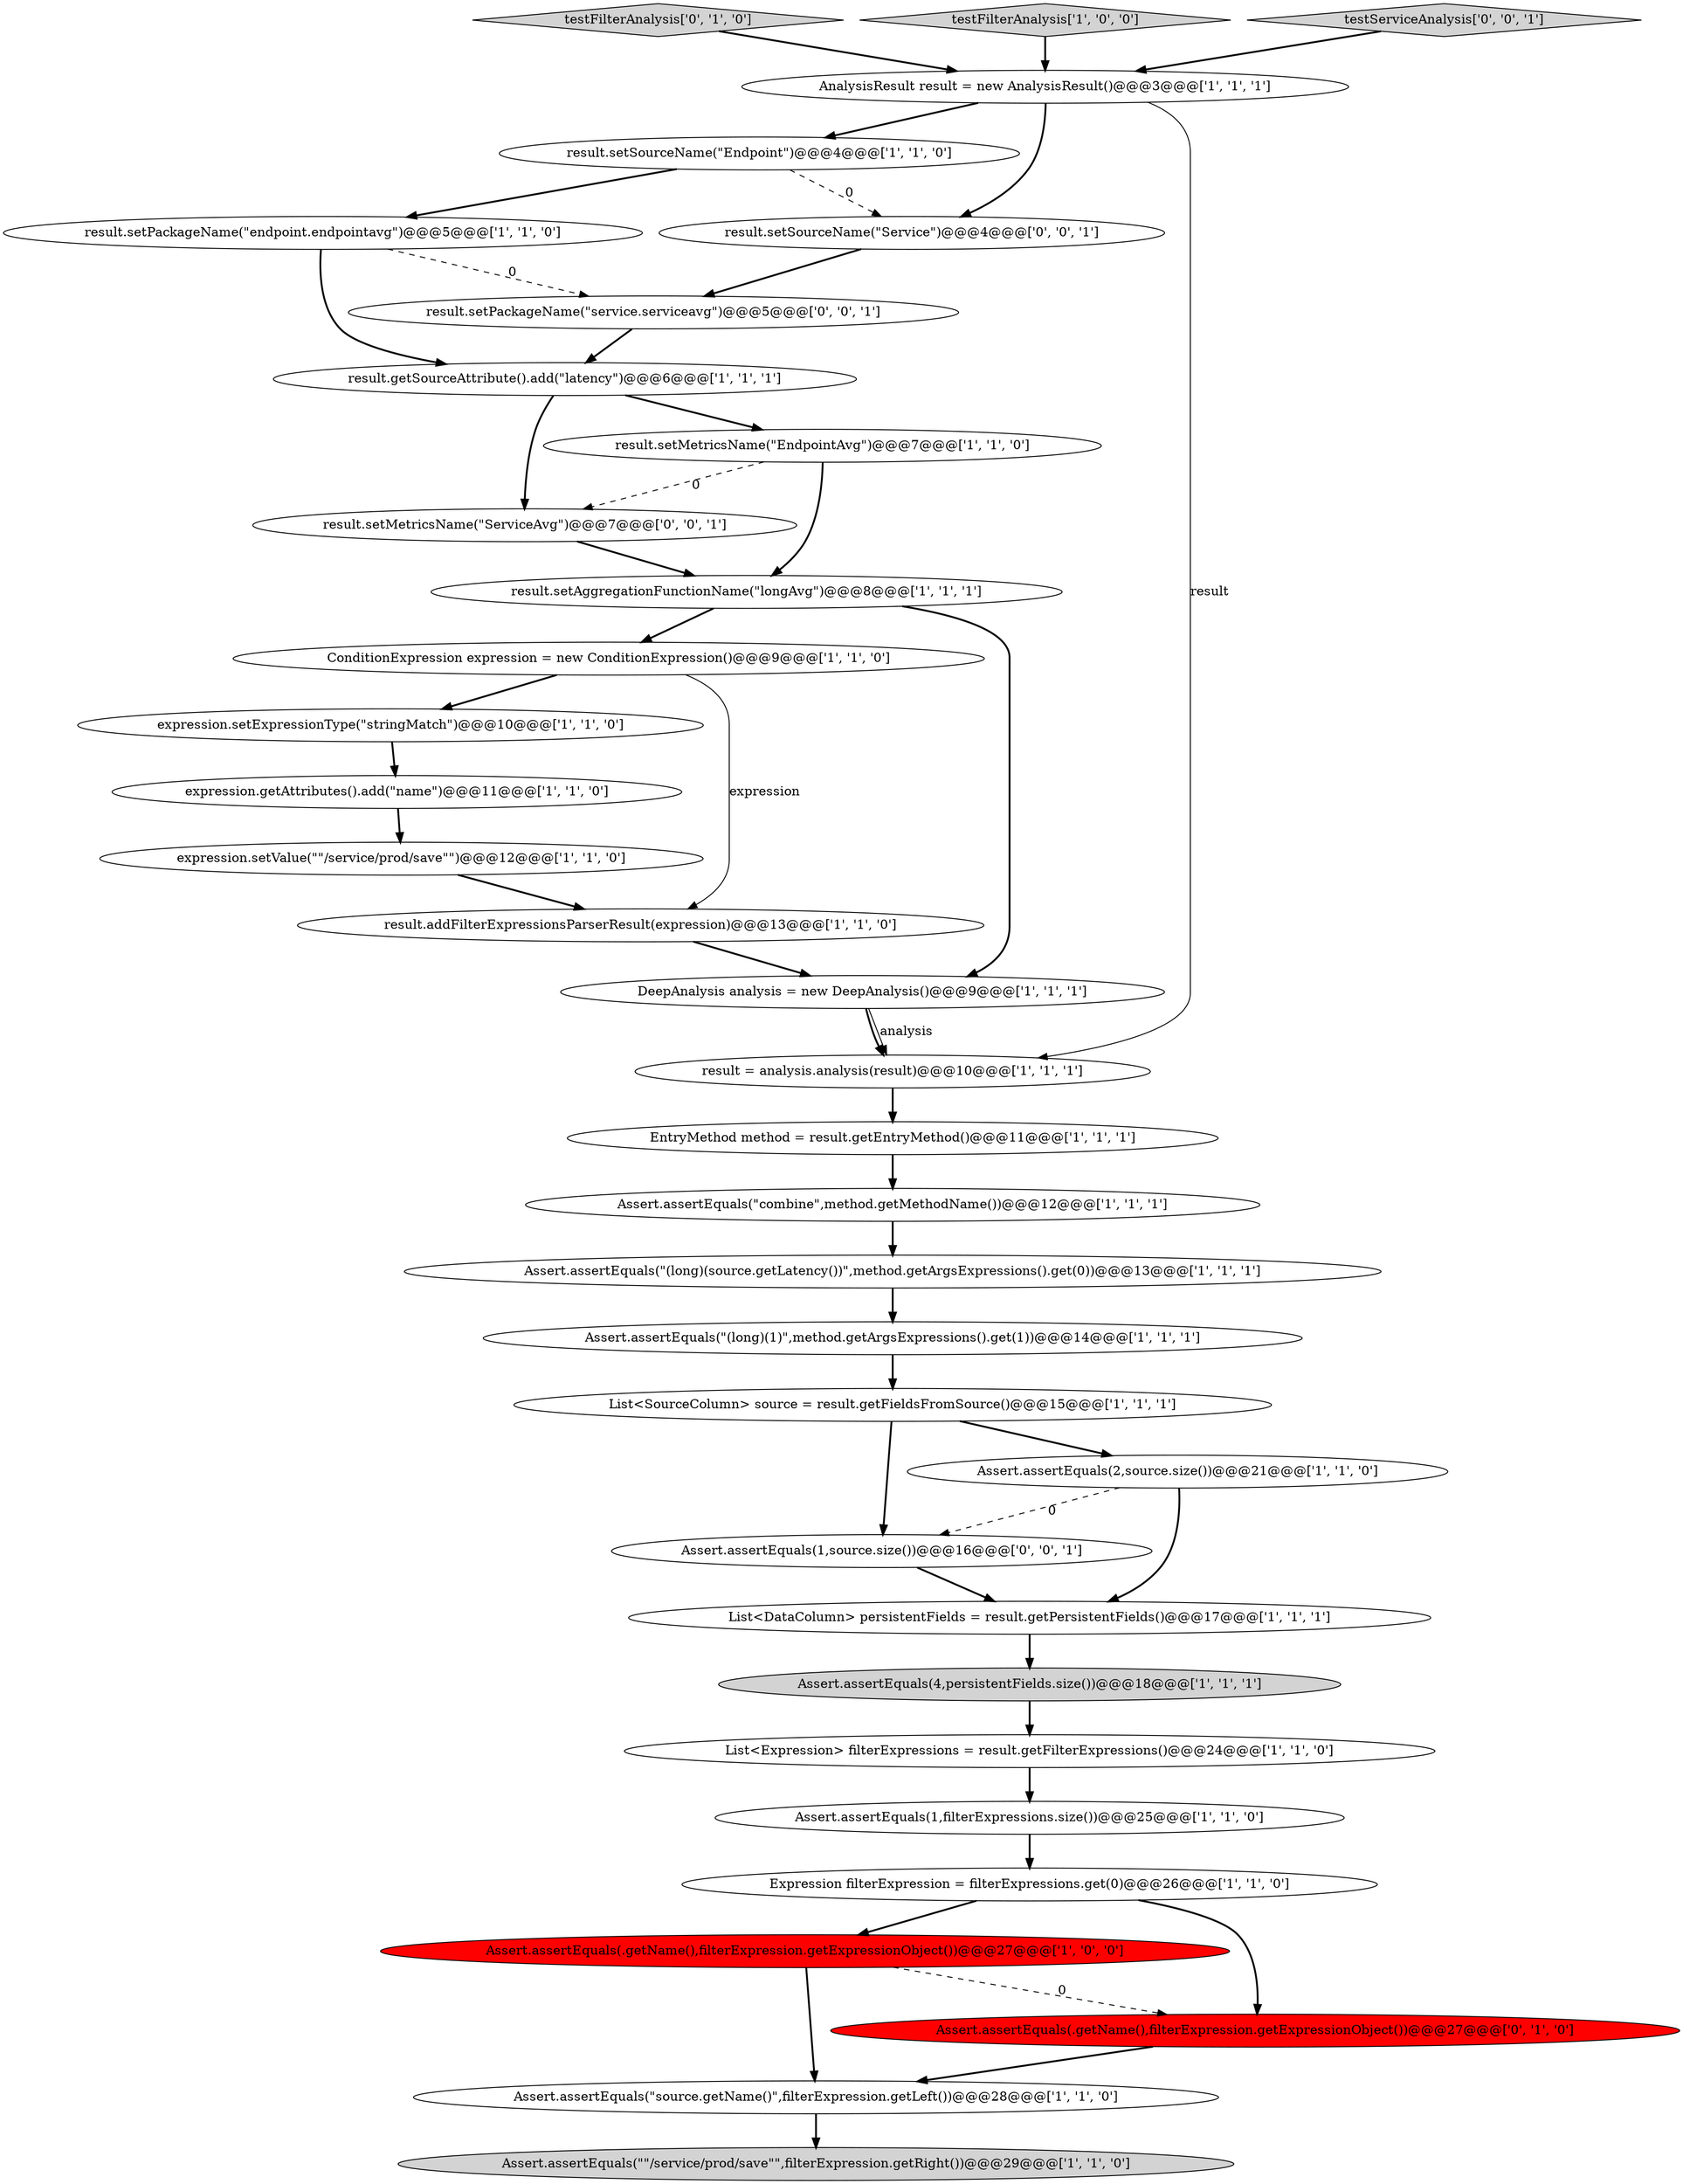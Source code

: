 digraph {
9 [style = filled, label = "List<Expression> filterExpressions = result.getFilterExpressions()@@@24@@@['1', '1', '0']", fillcolor = white, shape = ellipse image = "AAA0AAABBB1BBB"];
19 [style = filled, label = "expression.getAttributes().add(\"name\")@@@11@@@['1', '1', '0']", fillcolor = white, shape = ellipse image = "AAA0AAABBB1BBB"];
2 [style = filled, label = "Assert.assertEquals(.getName(),filterExpression.getExpressionObject())@@@27@@@['1', '0', '0']", fillcolor = red, shape = ellipse image = "AAA1AAABBB1BBB"];
22 [style = filled, label = "result.setPackageName(\"endpoint.endpointavg\")@@@5@@@['1', '1', '0']", fillcolor = white, shape = ellipse image = "AAA0AAABBB1BBB"];
28 [style = filled, label = "testFilterAnalysis['0', '1', '0']", fillcolor = lightgray, shape = diamond image = "AAA0AAABBB2BBB"];
5 [style = filled, label = "expression.setValue(\"\"/service/prod/save\"\")@@@12@@@['1', '1', '0']", fillcolor = white, shape = ellipse image = "AAA0AAABBB1BBB"];
10 [style = filled, label = "result.getSourceAttribute().add(\"latency\")@@@6@@@['1', '1', '1']", fillcolor = white, shape = ellipse image = "AAA0AAABBB1BBB"];
26 [style = filled, label = "List<DataColumn> persistentFields = result.getPersistentFields()@@@17@@@['1', '1', '1']", fillcolor = white, shape = ellipse image = "AAA0AAABBB1BBB"];
12 [style = filled, label = "Assert.assertEquals(\"(long)(1)\",method.getArgsExpressions().get(1))@@@14@@@['1', '1', '1']", fillcolor = white, shape = ellipse image = "AAA0AAABBB1BBB"];
6 [style = filled, label = "testFilterAnalysis['1', '0', '0']", fillcolor = lightgray, shape = diamond image = "AAA0AAABBB1BBB"];
25 [style = filled, label = "ConditionExpression expression = new ConditionExpression()@@@9@@@['1', '1', '0']", fillcolor = white, shape = ellipse image = "AAA0AAABBB1BBB"];
15 [style = filled, label = "result.setSourceName(\"Endpoint\")@@@4@@@['1', '1', '0']", fillcolor = white, shape = ellipse image = "AAA0AAABBB1BBB"];
8 [style = filled, label = "Assert.assertEquals(\"combine\",method.getMethodName())@@@12@@@['1', '1', '1']", fillcolor = white, shape = ellipse image = "AAA0AAABBB1BBB"];
32 [style = filled, label = "Assert.assertEquals(1,source.size())@@@16@@@['0', '0', '1']", fillcolor = white, shape = ellipse image = "AAA0AAABBB3BBB"];
33 [style = filled, label = "result.setMetricsName(\"ServiceAvg\")@@@7@@@['0', '0', '1']", fillcolor = white, shape = ellipse image = "AAA0AAABBB3BBB"];
4 [style = filled, label = "result = analysis.analysis(result)@@@10@@@['1', '1', '1']", fillcolor = white, shape = ellipse image = "AAA0AAABBB1BBB"];
29 [style = filled, label = "Assert.assertEquals(.getName(),filterExpression.getExpressionObject())@@@27@@@['0', '1', '0']", fillcolor = red, shape = ellipse image = "AAA1AAABBB2BBB"];
0 [style = filled, label = "Assert.assertEquals(\"source.getName()\",filterExpression.getLeft())@@@28@@@['1', '1', '0']", fillcolor = white, shape = ellipse image = "AAA0AAABBB1BBB"];
1 [style = filled, label = "Assert.assertEquals(1,filterExpressions.size())@@@25@@@['1', '1', '0']", fillcolor = white, shape = ellipse image = "AAA0AAABBB1BBB"];
24 [style = filled, label = "Assert.assertEquals(\"\"/service/prod/save\"\",filterExpression.getRight())@@@29@@@['1', '1', '0']", fillcolor = lightgray, shape = ellipse image = "AAA0AAABBB1BBB"];
21 [style = filled, label = "DeepAnalysis analysis = new DeepAnalysis()@@@9@@@['1', '1', '1']", fillcolor = white, shape = ellipse image = "AAA0AAABBB1BBB"];
17 [style = filled, label = "result.setAggregationFunctionName(\"longAvg\")@@@8@@@['1', '1', '1']", fillcolor = white, shape = ellipse image = "AAA0AAABBB1BBB"];
31 [style = filled, label = "testServiceAnalysis['0', '0', '1']", fillcolor = lightgray, shape = diamond image = "AAA0AAABBB3BBB"];
18 [style = filled, label = "EntryMethod method = result.getEntryMethod()@@@11@@@['1', '1', '1']", fillcolor = white, shape = ellipse image = "AAA0AAABBB1BBB"];
27 [style = filled, label = "Expression filterExpression = filterExpressions.get(0)@@@26@@@['1', '1', '0']", fillcolor = white, shape = ellipse image = "AAA0AAABBB1BBB"];
7 [style = filled, label = "result.setMetricsName(\"EndpointAvg\")@@@7@@@['1', '1', '0']", fillcolor = white, shape = ellipse image = "AAA0AAABBB1BBB"];
13 [style = filled, label = "Assert.assertEquals(4,persistentFields.size())@@@18@@@['1', '1', '1']", fillcolor = lightgray, shape = ellipse image = "AAA0AAABBB1BBB"];
3 [style = filled, label = "List<SourceColumn> source = result.getFieldsFromSource()@@@15@@@['1', '1', '1']", fillcolor = white, shape = ellipse image = "AAA0AAABBB1BBB"];
34 [style = filled, label = "result.setPackageName(\"service.serviceavg\")@@@5@@@['0', '0', '1']", fillcolor = white, shape = ellipse image = "AAA0AAABBB3BBB"];
14 [style = filled, label = "AnalysisResult result = new AnalysisResult()@@@3@@@['1', '1', '1']", fillcolor = white, shape = ellipse image = "AAA0AAABBB1BBB"];
30 [style = filled, label = "result.setSourceName(\"Service\")@@@4@@@['0', '0', '1']", fillcolor = white, shape = ellipse image = "AAA0AAABBB3BBB"];
23 [style = filled, label = "result.addFilterExpressionsParserResult(expression)@@@13@@@['1', '1', '0']", fillcolor = white, shape = ellipse image = "AAA0AAABBB1BBB"];
20 [style = filled, label = "Assert.assertEquals(2,source.size())@@@21@@@['1', '1', '0']", fillcolor = white, shape = ellipse image = "AAA0AAABBB1BBB"];
11 [style = filled, label = "expression.setExpressionType(\"stringMatch\")@@@10@@@['1', '1', '0']", fillcolor = white, shape = ellipse image = "AAA0AAABBB1BBB"];
16 [style = filled, label = "Assert.assertEquals(\"(long)(source.getLatency())\",method.getArgsExpressions().get(0))@@@13@@@['1', '1', '1']", fillcolor = white, shape = ellipse image = "AAA0AAABBB1BBB"];
31->14 [style = bold, label=""];
17->25 [style = bold, label=""];
8->16 [style = bold, label=""];
7->17 [style = bold, label=""];
14->30 [style = bold, label=""];
5->23 [style = bold, label=""];
14->4 [style = solid, label="result"];
20->26 [style = bold, label=""];
1->27 [style = bold, label=""];
29->0 [style = bold, label=""];
15->30 [style = dashed, label="0"];
4->18 [style = bold, label=""];
30->34 [style = bold, label=""];
22->34 [style = dashed, label="0"];
11->19 [style = bold, label=""];
34->10 [style = bold, label=""];
10->7 [style = bold, label=""];
32->26 [style = bold, label=""];
26->13 [style = bold, label=""];
28->14 [style = bold, label=""];
21->4 [style = solid, label="analysis"];
15->22 [style = bold, label=""];
6->14 [style = bold, label=""];
19->5 [style = bold, label=""];
3->20 [style = bold, label=""];
2->0 [style = bold, label=""];
23->21 [style = bold, label=""];
25->11 [style = bold, label=""];
2->29 [style = dashed, label="0"];
0->24 [style = bold, label=""];
22->10 [style = bold, label=""];
14->15 [style = bold, label=""];
10->33 [style = bold, label=""];
18->8 [style = bold, label=""];
12->3 [style = bold, label=""];
13->9 [style = bold, label=""];
7->33 [style = dashed, label="0"];
27->29 [style = bold, label=""];
25->23 [style = solid, label="expression"];
9->1 [style = bold, label=""];
3->32 [style = bold, label=""];
20->32 [style = dashed, label="0"];
16->12 [style = bold, label=""];
17->21 [style = bold, label=""];
27->2 [style = bold, label=""];
33->17 [style = bold, label=""];
21->4 [style = bold, label=""];
}
